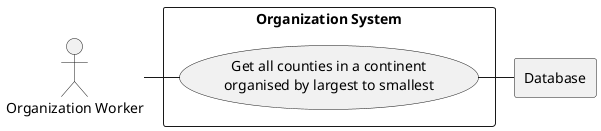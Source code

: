 @startuml

actor OW as "Organization Worker"

rectangle Database

rectangle "Organization System" {
    usecase UC1b as "Get all counties in a continent
    organised by largest to smallest"

    OW - UC1b
    UC1b - Database
}

@enduml